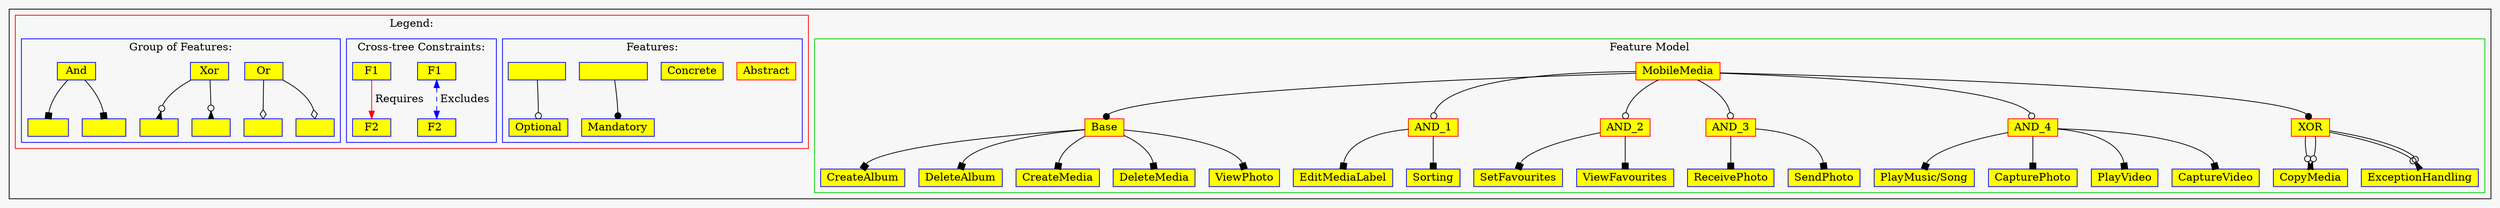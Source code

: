 digraph G  { 
graph [bgcolor=gray97];
subgraph cluster_1{
node [shape=box, width=0.7, height=0.3,style=filled, color=blue, fillcolor=yellow1];
subgraph cluster_2{
node [shape=box, width=0.7, height=0.3,style=filled, color=red, fillcolor=yellow1];
"MobileMedia";
node [shape=box, width=0.7, height=0.3,style=filled, color=red, fillcolor=yellow1];
"MobileMedia"->"Base":n[arrowhead="dot"];node [shape=box, width=0.7, height=0.3,style=filled, color=blue, fillcolor=yellow1];
"Base"->"CreateAlbum":n[arrowhead="box"];"Base"->"DeleteAlbum":n[arrowhead="box"];"Base"->"CreateMedia":n[arrowhead="box"];"Base"->"DeleteMedia":n[arrowhead="box"];"Base"->"ViewPhoto":n[arrowhead="box"];node [shape=box, width=0.7, height=0.3,style=filled, color=blue, fillcolor=yellow1];
node [shape=box, width=0.7, height=0.3,style=filled, color=red, fillcolor=yellow1];
"MobileMedia"->"AND_1":n[arrowhead="odot"];
node [shape=box, width=0.7, height=0.3,style=filled, color=blue, fillcolor=yellow1];
"AND_1"->"EditMediaLabel":n[arrowhead="box"];
node [shape=box, width=0.7, height=0.3,style=filled, color=blue, fillcolor=yellow1];
"AND_1"->"Sorting":n[arrowhead="box"];
node [shape=box, width=0.7, height=0.3,style=filled, color=red, fillcolor=yellow1];
"MobileMedia"->"AND_2":n[arrowhead="odot"];
node [shape=box, width=0.7, height=0.3,style=filled, color=blue, fillcolor=yellow1];
"AND_2"->"SetFavourites":n[arrowhead="box"];
node [shape=box, width=0.7, height=0.3,style=filled, color=blue, fillcolor=yellow1];
"AND_2"->"ViewFavourites":n[arrowhead="box"];
node [shape=box, width=0.7, height=0.3,style=filled, color=red, fillcolor=yellow1];
"MobileMedia"->"AND_3":n[arrowhead="odot"];
node [shape=box, width=0.7, height=0.3,style=filled, color=blue, fillcolor=yellow1];
"AND_3"->"ReceivePhoto":n[arrowhead="box"];
node [shape=box, width=0.7, height=0.3,style=filled, color=blue, fillcolor=yellow1];
"AND_3"->"SendPhoto":n[arrowhead="box"];
node [shape=box, width=0.7, height=0.3,style=filled, color=red, fillcolor=yellow1];
"MobileMedia"->"AND_4":n[arrowhead="odot"];
node [shape=box, width=0.7, height=0.3,style=filled, color=blue, fillcolor=yellow1];
"AND_4"->"PlayMusic/Song":n[arrowhead="box"];
node [shape=box, width=0.7, height=0.3,style=filled, color=blue, fillcolor=yellow1];
"AND_4"->"CapturePhoto":n[arrowhead="box"];
node [shape=box, width=0.7, height=0.3,style=filled, color=blue, fillcolor=yellow1];
"AND_4"->"PlayVideo":n[arrowhead="box"];
node [shape=box, width=0.7, height=0.3,style=filled, color=blue, fillcolor=yellow1];
"AND_4"->"CaptureVideo":n[arrowhead="box"];
node [shape=box, width=0.7, height=0.3,style=filled, color=red, fillcolor=yellow1];
"MobileMedia"->"XOR":n[arrowhead="dot"];
node [shape=box, width=0.7, height=0.3,style=filled, color=blue, fillcolor=yellow1];
"XOR"->"CopyMedia":n[arrowhead="invodot"];
"XOR"->"ExceptionHandling":n[arrowhead="invodot"];
"XOR"->"CopyMedia":n[arrowhead="invodot"];
"XOR"->"ExceptionHandling":n[arrowhead="invodot"];
	label = "Feature Model";
	color=green3;	}
subgraph cluster_3{

	subgraph cluster_4{
	"Abstract":n[fillcolor="yellow1", color="red"];
	"Concrete":n[fillcolor="yellow1", color="blue"];
	"                "->"Mandatory":n[arrowhead="dot"];
	"             "->"Optional":n[arrowhead="odot"];
	label = "Features:";
	color=blue;
	}
	subgraph cluster_5{
	edge [dir=none]"F1 "->"F2 "[style="dashed", color="blue",label=" Excludes", dir="both"];
	 edge [dir=forward]"F1"->"F2"[color="red",label=" Requires"];
	label = "Cross-tree Constraints:";	color=blue;	}	subgraph cluster_6{
	"Or" ->"   ":n[arrowhead="odiamond"];
	"Or" ->"     ":n[arrowhead="odiamond"];
	"Xor"->"      ":n[arrowhead="invodot"];
	"Xor"->"       ":n[arrowhead="invodot"];
	"And"->"        ":n[arrowhead="box"];
	"And"->"         ":n[arrowhead="box"];
	label = "Group of Features:";
	color=blue;
	}
	label = "Legend:";
	color=red
}
}
}